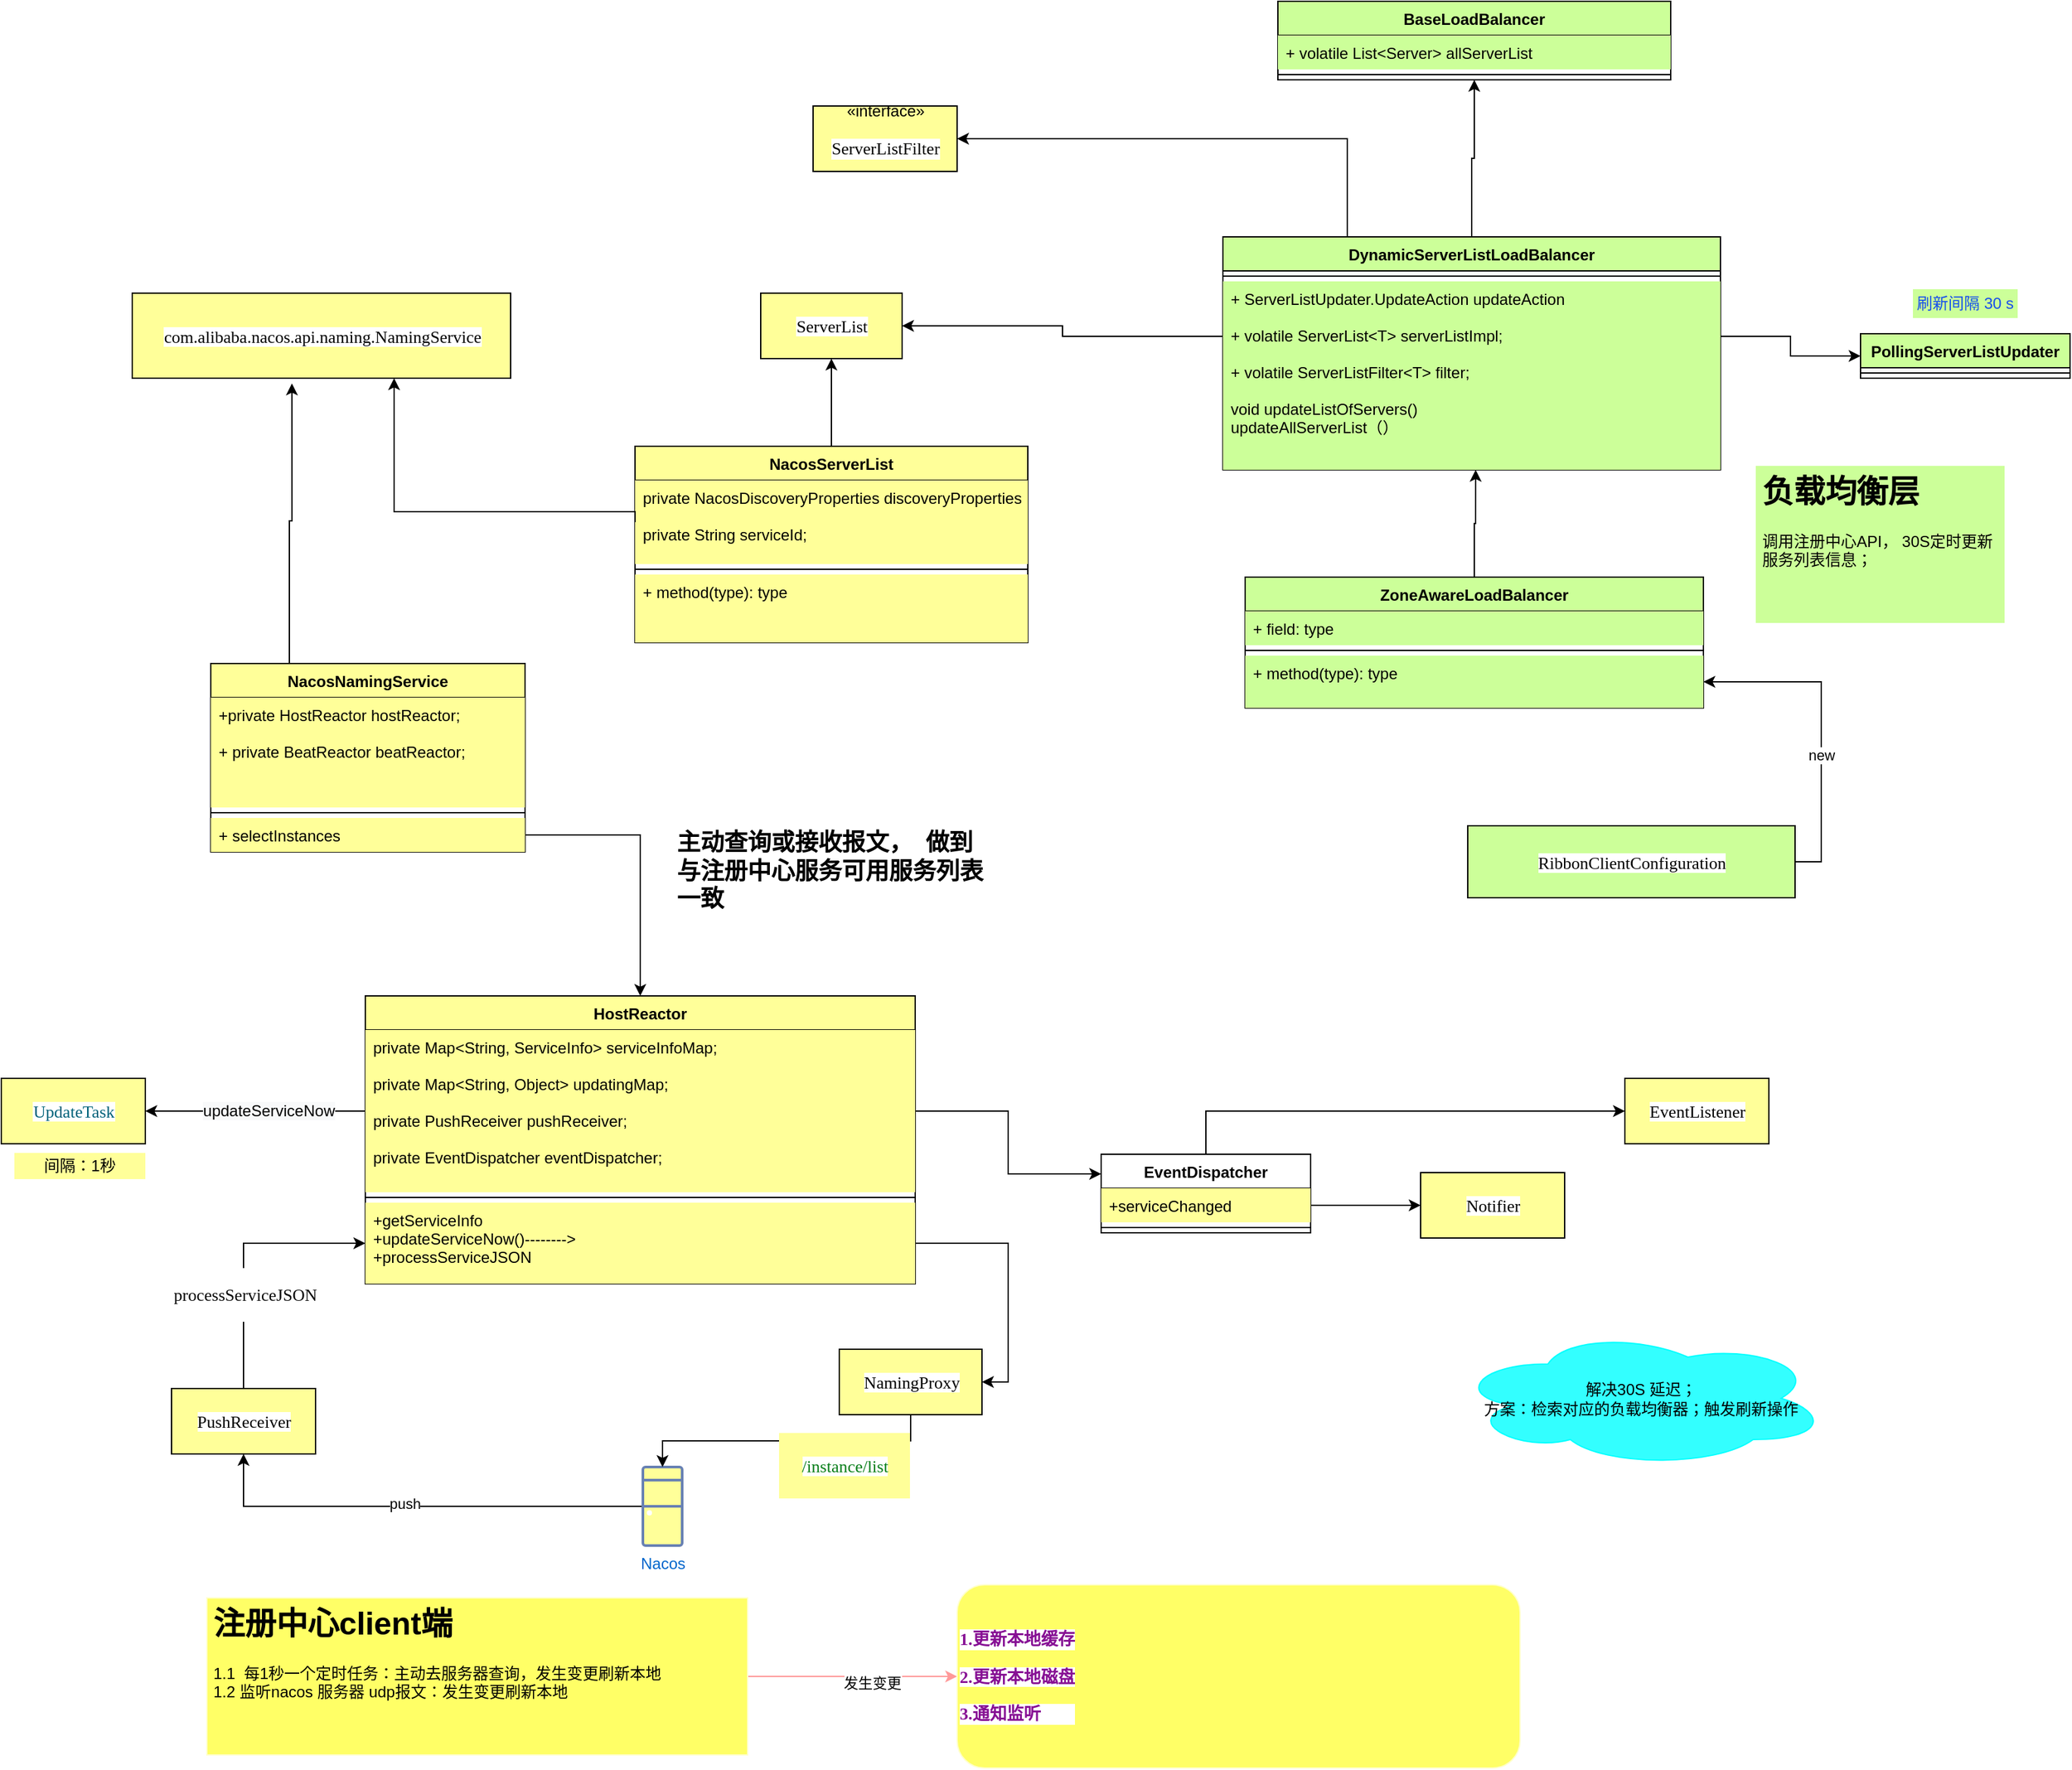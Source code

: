 <mxfile version="13.4.0" type="github">
  <diagram id="Bwv9xqrOqmptgt_3RMvC" name="Page-1">
    <mxGraphModel dx="2500" dy="896" grid="1" gridSize="10" guides="1" tooltips="1" connect="1" arrows="1" fold="1" page="1" pageScale="1" pageWidth="827" pageHeight="1169" math="0" shadow="0">
      <root>
        <mxCell id="0" />
        <mxCell id="1" parent="0" />
        <mxCell id="RtbQGg_SyMQbAYhRFNJj-10" style="edgeStyle=orthogonalEdgeStyle;rounded=0;orthogonalLoop=1;jettySize=auto;html=1;exitX=0.5;exitY=0;exitDx=0;exitDy=0;entryX=0.5;entryY=1;entryDx=0;entryDy=0;fillColor=#CCFF99;" edge="1" parent="1" source="RtbQGg_SyMQbAYhRFNJj-5" target="RtbQGg_SyMQbAYhRFNJj-1">
          <mxGeometry relative="1" as="geometry">
            <mxPoint x="366" y="269.01" as="targetPoint" />
          </mxGeometry>
        </mxCell>
        <mxCell id="RtbQGg_SyMQbAYhRFNJj-32" style="edgeStyle=orthogonalEdgeStyle;rounded=0;orthogonalLoop=1;jettySize=auto;html=1;exitX=0.25;exitY=0;exitDx=0;exitDy=0;entryX=1;entryY=0.5;entryDx=0;entryDy=0;" edge="1" parent="1" source="RtbQGg_SyMQbAYhRFNJj-5" target="RtbQGg_SyMQbAYhRFNJj-31">
          <mxGeometry relative="1" as="geometry" />
        </mxCell>
        <mxCell id="RtbQGg_SyMQbAYhRFNJj-5" value="DynamicServerListLoadBalancer" style="swimlane;fontStyle=1;align=center;verticalAlign=top;childLayout=stackLayout;horizontal=1;startSize=26;horizontalStack=0;resizeParent=1;resizeParentMax=0;resizeLast=0;collapsible=1;marginBottom=0;fillColor=#CCFF99;" vertex="1" parent="1">
          <mxGeometry x="173" y="370" width="380" height="178" as="geometry" />
        </mxCell>
        <mxCell id="RtbQGg_SyMQbAYhRFNJj-7" value="" style="line;strokeWidth=1;fillColor=#CCFF99;align=left;verticalAlign=middle;spacingTop=-1;spacingLeft=3;spacingRight=3;rotatable=0;labelPosition=right;points=[];portConstraint=eastwest;" vertex="1" parent="RtbQGg_SyMQbAYhRFNJj-5">
          <mxGeometry y="26" width="380" height="8" as="geometry" />
        </mxCell>
        <mxCell id="RtbQGg_SyMQbAYhRFNJj-6" value="+ ServerListUpdater.UpdateAction updateAction&#xa;&#xa;+ volatile ServerList&lt;T&gt; serverListImpl;&#xa;&#xa;+ volatile ServerListFilter&lt;T&gt; filter;" style="text;strokeColor=none;fillColor=#CCFF99;align=left;verticalAlign=top;spacingLeft=4;spacingRight=4;overflow=hidden;rotatable=0;points=[[0,0.5],[1,0.5]];portConstraint=eastwest;" vertex="1" parent="RtbQGg_SyMQbAYhRFNJj-5">
          <mxGeometry y="34" width="380" height="84" as="geometry" />
        </mxCell>
        <mxCell id="RtbQGg_SyMQbAYhRFNJj-8" value=" void updateListOfServers()&#xa;updateAllServerList（）" style="text;strokeColor=none;fillColor=#CCFF99;align=left;verticalAlign=top;spacingLeft=4;spacingRight=4;overflow=hidden;rotatable=0;points=[[0,0.5],[1,0.5]];portConstraint=eastwest;" vertex="1" parent="RtbQGg_SyMQbAYhRFNJj-5">
          <mxGeometry y="118" width="380" height="60" as="geometry" />
        </mxCell>
        <mxCell id="RtbQGg_SyMQbAYhRFNJj-15" style="edgeStyle=orthogonalEdgeStyle;rounded=0;orthogonalLoop=1;jettySize=auto;html=1;exitX=0.5;exitY=0;exitDx=0;exitDy=0;entryX=0.508;entryY=1;entryDx=0;entryDy=0;entryPerimeter=0;fillColor=#CCFF99;" edge="1" parent="1" source="RtbQGg_SyMQbAYhRFNJj-11" target="RtbQGg_SyMQbAYhRFNJj-8">
          <mxGeometry relative="1" as="geometry" />
        </mxCell>
        <mxCell id="RtbQGg_SyMQbAYhRFNJj-17" style="edgeStyle=orthogonalEdgeStyle;rounded=0;orthogonalLoop=1;jettySize=auto;html=1;exitX=1;exitY=0.5;exitDx=0;exitDy=0;" edge="1" parent="1" source="RtbQGg_SyMQbAYhRFNJj-16" target="RtbQGg_SyMQbAYhRFNJj-14">
          <mxGeometry relative="1" as="geometry" />
        </mxCell>
        <mxCell id="RtbQGg_SyMQbAYhRFNJj-18" value="new" style="edgeLabel;html=1;align=center;verticalAlign=middle;resizable=0;points=[];" vertex="1" connectable="0" parent="RtbQGg_SyMQbAYhRFNJj-17">
          <mxGeometry x="-0.18" relative="1" as="geometry">
            <mxPoint as="offset" />
          </mxGeometry>
        </mxCell>
        <mxCell id="RtbQGg_SyMQbAYhRFNJj-16" value="&lt;pre style=&quot;background-color: #ffffff ; color: #080808 ; font-family: &amp;#34;jetbrains mono&amp;#34; ; font-size: 9.8pt&quot;&gt;&lt;span style=&quot;color: #000000&quot;&gt;RibbonClientConfiguration&lt;/span&gt;&lt;/pre&gt;" style="html=1;fillColor=#CCFF99;" vertex="1" parent="1">
          <mxGeometry x="360" y="820" width="250" height="55" as="geometry" />
        </mxCell>
        <mxCell id="RtbQGg_SyMQbAYhRFNJj-19" value="&lt;pre style=&quot;background-color: #ffffff ; color: #080808 ; font-family: &amp;#34;jetbrains mono&amp;#34; ; font-size: 9.8pt&quot;&gt;&lt;span style=&quot;color: #000000&quot;&gt;ServerList&lt;/span&gt;&lt;/pre&gt;" style="html=1;fillColor=#FFFF99;" vertex="1" parent="1">
          <mxGeometry x="-180" y="413" width="108" height="50" as="geometry" />
        </mxCell>
        <mxCell id="RtbQGg_SyMQbAYhRFNJj-20" style="edgeStyle=orthogonalEdgeStyle;rounded=0;orthogonalLoop=1;jettySize=auto;html=1;exitX=0;exitY=0.5;exitDx=0;exitDy=0;entryX=1;entryY=0.5;entryDx=0;entryDy=0;" edge="1" parent="1" source="RtbQGg_SyMQbAYhRFNJj-6" target="RtbQGg_SyMQbAYhRFNJj-19">
          <mxGeometry relative="1" as="geometry" />
        </mxCell>
        <mxCell id="RtbQGg_SyMQbAYhRFNJj-26" style="edgeStyle=orthogonalEdgeStyle;rounded=0;orthogonalLoop=1;jettySize=auto;html=1;exitX=0.5;exitY=0;exitDx=0;exitDy=0;entryX=0.5;entryY=1;entryDx=0;entryDy=0;fillColor=#FFFF99;" edge="1" parent="1" source="RtbQGg_SyMQbAYhRFNJj-22" target="RtbQGg_SyMQbAYhRFNJj-19">
          <mxGeometry relative="1" as="geometry" />
        </mxCell>
        <mxCell id="RtbQGg_SyMQbAYhRFNJj-22" value="NacosServerList" style="swimlane;fontStyle=1;align=center;verticalAlign=top;childLayout=stackLayout;horizontal=1;startSize=26;horizontalStack=0;resizeParent=1;resizeParentMax=0;resizeLast=0;collapsible=1;marginBottom=0;fillColor=#FFFF99;" vertex="1" parent="1">
          <mxGeometry x="-276" y="530" width="300" height="150" as="geometry" />
        </mxCell>
        <mxCell id="RtbQGg_SyMQbAYhRFNJj-23" value="private NacosDiscoveryProperties discoveryProperties;&#xa;&#xa;private String serviceId;" style="text;strokeColor=none;fillColor=#FFFF99;align=left;verticalAlign=top;spacingLeft=4;spacingRight=4;overflow=hidden;rotatable=0;points=[[0,0.5],[1,0.5]];portConstraint=eastwest;" vertex="1" parent="RtbQGg_SyMQbAYhRFNJj-22">
          <mxGeometry y="26" width="300" height="64" as="geometry" />
        </mxCell>
        <mxCell id="RtbQGg_SyMQbAYhRFNJj-24" value="" style="line;strokeWidth=1;fillColor=#FFFF99;align=left;verticalAlign=middle;spacingTop=-1;spacingLeft=3;spacingRight=3;rotatable=0;labelPosition=right;points=[];portConstraint=eastwest;" vertex="1" parent="RtbQGg_SyMQbAYhRFNJj-22">
          <mxGeometry y="90" width="300" height="8" as="geometry" />
        </mxCell>
        <mxCell id="RtbQGg_SyMQbAYhRFNJj-25" value="+ method(type): type" style="text;strokeColor=none;fillColor=#FFFF99;align=left;verticalAlign=top;spacingLeft=4;spacingRight=4;overflow=hidden;rotatable=0;points=[[0,0.5],[1,0.5]];portConstraint=eastwest;" vertex="1" parent="RtbQGg_SyMQbAYhRFNJj-22">
          <mxGeometry y="98" width="300" height="52" as="geometry" />
        </mxCell>
        <mxCell id="RtbQGg_SyMQbAYhRFNJj-27" value="&lt;pre style=&quot;background-color: rgb(255 , 255 , 255)&quot;&gt;&lt;font face=&quot;JetBrains Mono&quot;&gt;&lt;span style=&quot;font-size: 13.067px&quot;&gt;com.alibaba.nacos.api.naming.NamingService&lt;/span&gt;&lt;/font&gt;&lt;font color=&quot;#080808&quot; face=&quot;JetBrains Mono&quot;&gt;&lt;span style=&quot;font-size: 9.8pt&quot;&gt;&lt;br&gt;&lt;/span&gt;&lt;/font&gt;&lt;/pre&gt;" style="html=1;fillColor=#FFFF99;" vertex="1" parent="1">
          <mxGeometry x="-660" y="413" width="289" height="65" as="geometry" />
        </mxCell>
        <mxCell id="RtbQGg_SyMQbAYhRFNJj-29" style="edgeStyle=orthogonalEdgeStyle;rounded=0;orthogonalLoop=1;jettySize=auto;html=1;exitX=0;exitY=0.5;exitDx=0;exitDy=0;fillColor=#FFFF99;" edge="1" parent="1" source="RtbQGg_SyMQbAYhRFNJj-23" target="RtbQGg_SyMQbAYhRFNJj-27">
          <mxGeometry relative="1" as="geometry">
            <mxPoint x="-480" y="478" as="targetPoint" />
            <Array as="points">
              <mxPoint x="-276" y="580" />
              <mxPoint x="-460" y="580" />
            </Array>
          </mxGeometry>
        </mxCell>
        <mxCell id="RtbQGg_SyMQbAYhRFNJj-31" value="«interface»&lt;br&gt;&lt;pre style=&quot;background-color: #ffffff ; color: #080808 ; font-family: &amp;#34;jetbrains mono&amp;#34; ; font-size: 9.8pt&quot;&gt;&lt;span style=&quot;color: #000000&quot;&gt;ServerListFilter&lt;/span&gt;&lt;/pre&gt;" style="html=1;fillColor=#FFFF99;" vertex="1" parent="1">
          <mxGeometry x="-140" y="270" width="110" height="50" as="geometry" />
        </mxCell>
        <mxCell id="RtbQGg_SyMQbAYhRFNJj-37" style="edgeStyle=orthogonalEdgeStyle;rounded=0;orthogonalLoop=1;jettySize=auto;html=1;exitX=0.25;exitY=0;exitDx=0;exitDy=0;entryX=0.422;entryY=1.062;entryDx=0;entryDy=0;entryPerimeter=0;fillColor=#FFFF99;" edge="1" parent="1" source="RtbQGg_SyMQbAYhRFNJj-33" target="RtbQGg_SyMQbAYhRFNJj-27">
          <mxGeometry relative="1" as="geometry" />
        </mxCell>
        <mxCell id="RtbQGg_SyMQbAYhRFNJj-33" value="NacosNamingService" style="swimlane;fontStyle=1;align=center;verticalAlign=top;childLayout=stackLayout;horizontal=1;startSize=26;horizontalStack=0;resizeParent=1;resizeParentMax=0;resizeLast=0;collapsible=1;marginBottom=0;fillColor=#FFFF99;" vertex="1" parent="1">
          <mxGeometry x="-600" y="696" width="240" height="144" as="geometry" />
        </mxCell>
        <mxCell id="RtbQGg_SyMQbAYhRFNJj-34" value="+private HostReactor hostReactor;&#xa;&#xa;+ private BeatReactor beatReactor;" style="text;strokeColor=none;fillColor=#FFFF99;align=left;verticalAlign=top;spacingLeft=4;spacingRight=4;overflow=hidden;rotatable=0;points=[[0,0.5],[1,0.5]];portConstraint=eastwest;" vertex="1" parent="RtbQGg_SyMQbAYhRFNJj-33">
          <mxGeometry y="26" width="240" height="84" as="geometry" />
        </mxCell>
        <mxCell id="RtbQGg_SyMQbAYhRFNJj-35" value="" style="line;strokeWidth=1;fillColor=#FFFF99;align=left;verticalAlign=middle;spacingTop=-1;spacingLeft=3;spacingRight=3;rotatable=0;labelPosition=right;points=[];portConstraint=eastwest;" vertex="1" parent="RtbQGg_SyMQbAYhRFNJj-33">
          <mxGeometry y="110" width="240" height="8" as="geometry" />
        </mxCell>
        <mxCell id="RtbQGg_SyMQbAYhRFNJj-36" value="+ selectInstances" style="text;strokeColor=none;fillColor=#FFFF99;align=left;verticalAlign=top;spacingLeft=4;spacingRight=4;overflow=hidden;rotatable=0;points=[[0,0.5],[1,0.5]];portConstraint=eastwest;" vertex="1" parent="RtbQGg_SyMQbAYhRFNJj-33">
          <mxGeometry y="118" width="240" height="26" as="geometry" />
        </mxCell>
        <mxCell id="RtbQGg_SyMQbAYhRFNJj-42" style="edgeStyle=orthogonalEdgeStyle;rounded=0;orthogonalLoop=1;jettySize=auto;html=1;exitX=1;exitY=0.5;exitDx=0;exitDy=0;fillColor=#FFFF99;" edge="1" parent="1" source="RtbQGg_SyMQbAYhRFNJj-36" target="RtbQGg_SyMQbAYhRFNJj-38">
          <mxGeometry relative="1" as="geometry" />
        </mxCell>
        <mxCell id="RtbQGg_SyMQbAYhRFNJj-1" value="BaseLoadBalancer" style="swimlane;fontStyle=1;align=center;verticalAlign=top;childLayout=stackLayout;horizontal=1;startSize=26;horizontalStack=0;resizeParent=1;resizeParentMax=0;resizeLast=0;collapsible=1;marginBottom=0;fillColor=#CCFF99;" vertex="1" parent="1">
          <mxGeometry x="215" y="190" width="300" height="60" as="geometry" />
        </mxCell>
        <mxCell id="RtbQGg_SyMQbAYhRFNJj-2" value="+ volatile List&lt;Server&gt; allServerList" style="text;strokeColor=none;fillColor=#CCFF99;align=left;verticalAlign=top;spacingLeft=4;spacingRight=4;overflow=hidden;rotatable=0;points=[[0,0.5],[1,0.5]];portConstraint=eastwest;" vertex="1" parent="RtbQGg_SyMQbAYhRFNJj-1">
          <mxGeometry y="26" width="300" height="26" as="geometry" />
        </mxCell>
        <mxCell id="RtbQGg_SyMQbAYhRFNJj-3" value="" style="line;strokeWidth=1;fillColor=#CCFF99;align=left;verticalAlign=middle;spacingTop=-1;spacingLeft=3;spacingRight=3;rotatable=0;labelPosition=right;points=[];portConstraint=eastwest;" vertex="1" parent="RtbQGg_SyMQbAYhRFNJj-1">
          <mxGeometry y="52" width="300" height="8" as="geometry" />
        </mxCell>
        <mxCell id="RtbQGg_SyMQbAYhRFNJj-38" value="HostReactor" style="swimlane;fontStyle=1;align=center;verticalAlign=top;childLayout=stackLayout;horizontal=1;startSize=26;horizontalStack=0;resizeParent=1;resizeParentMax=0;resizeLast=0;collapsible=1;marginBottom=0;fillColor=#FFFF99;" vertex="1" parent="1">
          <mxGeometry x="-482" y="950" width="420" height="220" as="geometry" />
        </mxCell>
        <mxCell id="RtbQGg_SyMQbAYhRFNJj-39" value="private Map&lt;String, ServiceInfo&gt; serviceInfoMap;&#xa;&#xa;private Map&lt;String, Object&gt; updatingMap;&#xa;&#xa;private PushReceiver pushReceiver;&#xa;&#xa;private EventDispatcher eventDispatcher;" style="text;strokeColor=none;fillColor=#FFFF99;align=left;verticalAlign=top;spacingLeft=4;spacingRight=4;overflow=hidden;rotatable=0;points=[[0,0.5],[1,0.5]];portConstraint=eastwest;" vertex="1" parent="RtbQGg_SyMQbAYhRFNJj-38">
          <mxGeometry y="26" width="420" height="124" as="geometry" />
        </mxCell>
        <mxCell id="RtbQGg_SyMQbAYhRFNJj-40" value="" style="line;strokeWidth=1;fillColor=#FFFF99;align=left;verticalAlign=middle;spacingTop=-1;spacingLeft=3;spacingRight=3;rotatable=0;labelPosition=right;points=[];portConstraint=eastwest;" vertex="1" parent="RtbQGg_SyMQbAYhRFNJj-38">
          <mxGeometry y="150" width="420" height="8" as="geometry" />
        </mxCell>
        <mxCell id="RtbQGg_SyMQbAYhRFNJj-41" value="+getServiceInfo&#xa;+updateServiceNow()--------&gt;&#xa;+processServiceJSON" style="text;strokeColor=none;fillColor=#FFFF99;align=left;verticalAlign=top;spacingLeft=4;spacingRight=4;overflow=hidden;rotatable=0;points=[[0,0.5],[1,0.5]];portConstraint=eastwest;" vertex="1" parent="RtbQGg_SyMQbAYhRFNJj-38">
          <mxGeometry y="158" width="420" height="62" as="geometry" />
        </mxCell>
        <mxCell id="RtbQGg_SyMQbAYhRFNJj-43" value="&lt;pre style=&quot;background-color: #ffffff ; color: #080808 ; font-family: &amp;#34;jetbrains mono&amp;#34; ; font-size: 9.8pt&quot;&gt;&lt;span style=&quot;color: #000000&quot;&gt;EventListener&lt;/span&gt;&lt;/pre&gt;" style="html=1;fillColor=#FFFF99;" vertex="1" parent="1">
          <mxGeometry x="480" y="1013" width="110" height="50" as="geometry" />
        </mxCell>
        <mxCell id="RtbQGg_SyMQbAYhRFNJj-45" style="edgeStyle=orthogonalEdgeStyle;rounded=0;orthogonalLoop=1;jettySize=auto;html=1;entryX=0;entryY=0.5;entryDx=0;entryDy=0;exitX=0.5;exitY=0;exitDx=0;exitDy=0;" edge="1" parent="1" source="RtbQGg_SyMQbAYhRFNJj-49" target="RtbQGg_SyMQbAYhRFNJj-43">
          <mxGeometry relative="1" as="geometry">
            <mxPoint x="170" y="1035" as="sourcePoint" />
          </mxGeometry>
        </mxCell>
        <mxCell id="RtbQGg_SyMQbAYhRFNJj-46" style="edgeStyle=orthogonalEdgeStyle;rounded=0;orthogonalLoop=1;jettySize=auto;html=1;exitX=1;exitY=0.5;exitDx=0;exitDy=0;entryX=0;entryY=0.25;entryDx=0;entryDy=0;" edge="1" parent="1" source="RtbQGg_SyMQbAYhRFNJj-39" target="RtbQGg_SyMQbAYhRFNJj-49">
          <mxGeometry relative="1" as="geometry">
            <mxPoint x="40" y="985" as="targetPoint" />
          </mxGeometry>
        </mxCell>
        <mxCell id="RtbQGg_SyMQbAYhRFNJj-47" value="&lt;pre style=&quot;background-color: #ffffff ; color: #080808 ; font-family: &amp;#34;jetbrains mono&amp;#34; ; font-size: 9.8pt&quot;&gt;&lt;span style=&quot;color: #00627a&quot;&gt;UpdateTask&lt;/span&gt;&lt;/pre&gt;" style="html=1;fillColor=#FFFF99;" vertex="1" parent="1">
          <mxGeometry x="-760" y="1013" width="110" height="50" as="geometry" />
        </mxCell>
        <mxCell id="RtbQGg_SyMQbAYhRFNJj-48" style="edgeStyle=orthogonalEdgeStyle;rounded=0;orthogonalLoop=1;jettySize=auto;html=1;exitX=0;exitY=0.5;exitDx=0;exitDy=0;entryX=1;entryY=0.5;entryDx=0;entryDy=0;fillColor=#FFFF99;" edge="1" parent="1" source="RtbQGg_SyMQbAYhRFNJj-39" target="RtbQGg_SyMQbAYhRFNJj-47">
          <mxGeometry relative="1" as="geometry" />
        </mxCell>
        <mxCell id="RtbQGg_SyMQbAYhRFNJj-68" value="&lt;span style=&quot;font-size: 12px ; text-align: left ; background-color: rgb(248 , 249 , 250)&quot;&gt;updateServiceNow&lt;/span&gt;" style="edgeLabel;html=1;align=center;verticalAlign=middle;resizable=0;points=[];fillColor=#FFFF99;" vertex="1" connectable="0" parent="RtbQGg_SyMQbAYhRFNJj-48">
          <mxGeometry x="-0.111" relative="1" as="geometry">
            <mxPoint as="offset" />
          </mxGeometry>
        </mxCell>
        <mxCell id="RtbQGg_SyMQbAYhRFNJj-53" value="&lt;pre style=&quot;background-color: #ffffff ; color: #080808 ; font-family: &amp;#34;jetbrains mono&amp;#34; ; font-size: 9.8pt&quot;&gt;&lt;span style=&quot;color: #000000&quot;&gt;Notifier&lt;/span&gt;&lt;/pre&gt;" style="html=1;fillColor=#FFFF99;" vertex="1" parent="1">
          <mxGeometry x="324" y="1085" width="110" height="50" as="geometry" />
        </mxCell>
        <mxCell id="RtbQGg_SyMQbAYhRFNJj-54" style="edgeStyle=orthogonalEdgeStyle;rounded=0;orthogonalLoop=1;jettySize=auto;html=1;exitX=1;exitY=0.5;exitDx=0;exitDy=0;entryX=0;entryY=0.5;entryDx=0;entryDy=0;" edge="1" parent="1" source="RtbQGg_SyMQbAYhRFNJj-52" target="RtbQGg_SyMQbAYhRFNJj-53">
          <mxGeometry relative="1" as="geometry" />
        </mxCell>
        <mxCell id="RtbQGg_SyMQbAYhRFNJj-56" style="edgeStyle=orthogonalEdgeStyle;rounded=0;orthogonalLoop=1;jettySize=auto;html=1;exitX=0;exitY=0.5;exitDx=0;exitDy=0;exitPerimeter=0;fillColor=#FFFF99;" edge="1" parent="1" source="RtbQGg_SyMQbAYhRFNJj-55" target="RtbQGg_SyMQbAYhRFNJj-58">
          <mxGeometry relative="1" as="geometry" />
        </mxCell>
        <mxCell id="RtbQGg_SyMQbAYhRFNJj-59" value="push" style="edgeLabel;html=1;align=center;verticalAlign=middle;resizable=0;points=[];fillColor=#FFFF99;" vertex="1" connectable="0" parent="RtbQGg_SyMQbAYhRFNJj-56">
          <mxGeometry x="0.057" y="-2" relative="1" as="geometry">
            <mxPoint as="offset" />
          </mxGeometry>
        </mxCell>
        <mxCell id="RtbQGg_SyMQbAYhRFNJj-70" value="PollingServerListUpdater" style="swimlane;fontStyle=1;align=center;verticalAlign=top;childLayout=stackLayout;horizontal=1;startSize=26;horizontalStack=0;resizeParent=1;resizeParentMax=0;resizeLast=0;collapsible=1;marginBottom=0;fillColor=#CCFF99;" vertex="1" parent="1">
          <mxGeometry x="660" y="444" width="160" height="34" as="geometry" />
        </mxCell>
        <mxCell id="RtbQGg_SyMQbAYhRFNJj-72" value="" style="line;strokeWidth=1;fillColor=#CCFF99;align=left;verticalAlign=middle;spacingTop=-1;spacingLeft=3;spacingRight=3;rotatable=0;labelPosition=right;points=[];portConstraint=eastwest;" vertex="1" parent="RtbQGg_SyMQbAYhRFNJj-70">
          <mxGeometry y="26" width="160" height="8" as="geometry" />
        </mxCell>
        <mxCell id="RtbQGg_SyMQbAYhRFNJj-55" value="Nacos" style="fontColor=#0066CC;verticalAlign=top;verticalLabelPosition=bottom;labelPosition=center;align=center;html=1;outlineConnect=0;fillColor=#FFFF99;strokeColor=#6881B3;gradientColor=none;gradientDirection=north;strokeWidth=2;shape=mxgraph.networks.desktop_pc;" vertex="1" parent="1">
          <mxGeometry x="-270" y="1310" width="30" height="60" as="geometry" />
        </mxCell>
        <mxCell id="RtbQGg_SyMQbAYhRFNJj-60" value="&lt;pre style=&quot;background-color: #ffffff ; color: #080808 ; font-family: &amp;#34;jetbrains mono&amp;#34; ; font-size: 9.8pt&quot;&gt;&lt;br&gt;&lt;/pre&gt;" style="edgeStyle=orthogonalEdgeStyle;rounded=0;orthogonalLoop=1;jettySize=auto;html=1;exitX=0.5;exitY=0;exitDx=0;exitDy=0;fillColor=#FFFF99;" edge="1" parent="1" source="RtbQGg_SyMQbAYhRFNJj-58" target="RtbQGg_SyMQbAYhRFNJj-41">
          <mxGeometry relative="1" as="geometry" />
        </mxCell>
        <mxCell id="RtbQGg_SyMQbAYhRFNJj-61" value="&lt;pre style=&quot;color: rgb(8 , 8 , 8) ; font-family: &amp;#34;jetbrains mono&amp;#34; ; font-size: 9.8pt&quot;&gt;processServiceJSON&lt;/pre&gt;" style="edgeLabel;html=1;align=center;verticalAlign=middle;resizable=0;points=[];fillColor=#FFFF99;" vertex="1" connectable="0" parent="RtbQGg_SyMQbAYhRFNJj-60">
          <mxGeometry x="-0.294" y="-1" relative="1" as="geometry">
            <mxPoint as="offset" />
          </mxGeometry>
        </mxCell>
        <mxCell id="RtbQGg_SyMQbAYhRFNJj-58" value="&lt;pre style=&quot;background-color: #ffffff ; color: #080808 ; font-family: &amp;#34;jetbrains mono&amp;#34; ; font-size: 9.8pt&quot;&gt;&lt;span style=&quot;color: #000000&quot;&gt;PushReceiver&lt;/span&gt;&lt;/pre&gt;" style="html=1;fillColor=#FFFF99;" vertex="1" parent="1">
          <mxGeometry x="-630" y="1250" width="110" height="50" as="geometry" />
        </mxCell>
        <mxCell id="RtbQGg_SyMQbAYhRFNJj-65" style="edgeStyle=orthogonalEdgeStyle;rounded=0;orthogonalLoop=1;jettySize=auto;html=1;exitX=0.5;exitY=1;exitDx=0;exitDy=0;fillColor=#FFFF99;" edge="1" parent="1" source="RtbQGg_SyMQbAYhRFNJj-63" target="RtbQGg_SyMQbAYhRFNJj-55">
          <mxGeometry relative="1" as="geometry" />
        </mxCell>
        <mxCell id="RtbQGg_SyMQbAYhRFNJj-66" value="pull" style="edgeLabel;html=1;align=center;verticalAlign=middle;resizable=0;points=[];fillColor=#FFFF99;" vertex="1" connectable="0" parent="RtbQGg_SyMQbAYhRFNJj-65">
          <mxGeometry x="-0.183" relative="1" as="geometry">
            <mxPoint as="offset" />
          </mxGeometry>
        </mxCell>
        <mxCell id="RtbQGg_SyMQbAYhRFNJj-63" value="&lt;pre style=&quot;background-color: #ffffff ; color: #080808 ; font-family: &amp;#34;jetbrains mono&amp;#34; ; font-size: 9.8pt&quot;&gt;&lt;span style=&quot;color: #000000&quot;&gt;NamingProxy&lt;/span&gt;&lt;/pre&gt;" style="html=1;fillColor=#FFFF99;" vertex="1" parent="1">
          <mxGeometry x="-120" y="1220" width="109" height="50" as="geometry" />
        </mxCell>
        <mxCell id="RtbQGg_SyMQbAYhRFNJj-64" style="edgeStyle=orthogonalEdgeStyle;rounded=0;orthogonalLoop=1;jettySize=auto;html=1;entryX=1;entryY=0.5;entryDx=0;entryDy=0;fillColor=#FFFF99;" edge="1" parent="1" source="RtbQGg_SyMQbAYhRFNJj-41" target="RtbQGg_SyMQbAYhRFNJj-63">
          <mxGeometry relative="1" as="geometry" />
        </mxCell>
        <mxCell id="RtbQGg_SyMQbAYhRFNJj-67" value="&lt;pre style=&quot;background-color: #ffffff ; color: #080808 ; font-family: &amp;#34;jetbrains mono&amp;#34; ; font-size: 9.8pt&quot;&gt;&lt;span style=&quot;color: #067d17&quot;&gt;/instance/list&lt;/span&gt;&lt;/pre&gt;" style="text;html=1;align=center;verticalAlign=middle;resizable=0;points=[];autosize=1;fillColor=#FFFF99;" vertex="1" parent="1">
          <mxGeometry x="-166" y="1284" width="100" height="50" as="geometry" />
        </mxCell>
        <mxCell id="RtbQGg_SyMQbAYhRFNJj-69" value="间隔：1秒" style="text;html=1;strokeColor=none;fillColor=#FFFF99;align=center;verticalAlign=middle;whiteSpace=wrap;rounded=0;" vertex="1" parent="1">
          <mxGeometry x="-750" y="1070" width="100" height="20" as="geometry" />
        </mxCell>
        <mxCell id="RtbQGg_SyMQbAYhRFNJj-11" value="ZoneAwareLoadBalancer" style="swimlane;fontStyle=1;align=center;verticalAlign=top;childLayout=stackLayout;horizontal=1;startSize=26;horizontalStack=0;resizeParent=1;resizeParentMax=0;resizeLast=0;collapsible=1;marginBottom=0;fillColor=#CCFF99;" vertex="1" parent="1">
          <mxGeometry x="190" y="630" width="350" height="100" as="geometry" />
        </mxCell>
        <mxCell id="RtbQGg_SyMQbAYhRFNJj-12" value="+ field: type" style="text;strokeColor=none;fillColor=#CCFF99;align=left;verticalAlign=top;spacingLeft=4;spacingRight=4;overflow=hidden;rotatable=0;points=[[0,0.5],[1,0.5]];portConstraint=eastwest;" vertex="1" parent="RtbQGg_SyMQbAYhRFNJj-11">
          <mxGeometry y="26" width="350" height="26" as="geometry" />
        </mxCell>
        <mxCell id="RtbQGg_SyMQbAYhRFNJj-13" value="" style="line;strokeWidth=1;fillColor=#CCFF99;align=left;verticalAlign=middle;spacingTop=-1;spacingLeft=3;spacingRight=3;rotatable=0;labelPosition=right;points=[];portConstraint=eastwest;" vertex="1" parent="RtbQGg_SyMQbAYhRFNJj-11">
          <mxGeometry y="52" width="350" height="8" as="geometry" />
        </mxCell>
        <mxCell id="RtbQGg_SyMQbAYhRFNJj-14" value="+ method(type): type" style="text;strokeColor=none;fillColor=#CCFF99;align=left;verticalAlign=top;spacingLeft=4;spacingRight=4;overflow=hidden;rotatable=0;points=[[0,0.5],[1,0.5]];portConstraint=eastwest;" vertex="1" parent="RtbQGg_SyMQbAYhRFNJj-11">
          <mxGeometry y="60" width="350" height="40" as="geometry" />
        </mxCell>
        <mxCell id="RtbQGg_SyMQbAYhRFNJj-74" value="&lt;font color=&quot;#1750eb&quot;&gt;刷新间隔 30 s&lt;/font&gt;" style="text;html=1;strokeColor=none;fillColor=#CCFF99;align=center;verticalAlign=middle;whiteSpace=wrap;rounded=0;" vertex="1" parent="1">
          <mxGeometry x="700" y="410" width="80" height="22" as="geometry" />
        </mxCell>
        <mxCell id="RtbQGg_SyMQbAYhRFNJj-76" style="edgeStyle=orthogonalEdgeStyle;rounded=0;orthogonalLoop=1;jettySize=auto;html=1;exitX=1;exitY=0.5;exitDx=0;exitDy=0;entryX=0;entryY=0.5;entryDx=0;entryDy=0;fillColor=#CCFF99;" edge="1" parent="1" source="RtbQGg_SyMQbAYhRFNJj-6" target="RtbQGg_SyMQbAYhRFNJj-70">
          <mxGeometry relative="1" as="geometry" />
        </mxCell>
        <mxCell id="RtbQGg_SyMQbAYhRFNJj-77" value="&lt;h1&gt;负载均衡层&lt;/h1&gt;&lt;p&gt;调用注册中心API， 30S定时更新服务列表信息；&lt;/p&gt;" style="text;html=1;strokeColor=none;fillColor=#CCFF99;spacing=5;spacingTop=-20;whiteSpace=wrap;overflow=hidden;rounded=0;" vertex="1" parent="1">
          <mxGeometry x="580" y="545" width="190" height="120" as="geometry" />
        </mxCell>
        <mxCell id="RtbQGg_SyMQbAYhRFNJj-49" value="EventDispatcher" style="swimlane;fontStyle=1;align=center;verticalAlign=top;childLayout=stackLayout;horizontal=1;startSize=26;horizontalStack=0;resizeParent=1;resizeParentMax=0;resizeLast=0;collapsible=1;marginBottom=0;" vertex="1" parent="1">
          <mxGeometry x="80" y="1071" width="160" height="60" as="geometry" />
        </mxCell>
        <mxCell id="RtbQGg_SyMQbAYhRFNJj-52" value="+serviceChanged" style="text;strokeColor=none;fillColor=#FFFF99;align=left;verticalAlign=top;spacingLeft=4;spacingRight=4;overflow=hidden;rotatable=0;points=[[0,0.5],[1,0.5]];portConstraint=eastwest;" vertex="1" parent="RtbQGg_SyMQbAYhRFNJj-49">
          <mxGeometry y="26" width="160" height="26" as="geometry" />
        </mxCell>
        <mxCell id="RtbQGg_SyMQbAYhRFNJj-51" value="" style="line;strokeWidth=1;fillColor=none;align=left;verticalAlign=middle;spacingTop=-1;spacingLeft=3;spacingRight=3;rotatable=0;labelPosition=right;points=[];portConstraint=eastwest;" vertex="1" parent="RtbQGg_SyMQbAYhRFNJj-49">
          <mxGeometry y="52" width="160" height="8" as="geometry" />
        </mxCell>
        <mxCell id="RtbQGg_SyMQbAYhRFNJj-82" style="edgeStyle=orthogonalEdgeStyle;rounded=0;orthogonalLoop=1;jettySize=auto;html=1;exitX=1;exitY=0.5;exitDx=0;exitDy=0;entryX=0;entryY=0.5;entryDx=0;entryDy=0;strokeColor=#FF9999;fillColor=#FFFF99;" edge="1" parent="1" source="RtbQGg_SyMQbAYhRFNJj-80" target="RtbQGg_SyMQbAYhRFNJj-81">
          <mxGeometry relative="1" as="geometry" />
        </mxCell>
        <mxCell id="RtbQGg_SyMQbAYhRFNJj-83" value="发生变更" style="edgeLabel;html=1;align=center;verticalAlign=middle;resizable=0;points=[];" vertex="1" connectable="0" parent="RtbQGg_SyMQbAYhRFNJj-82">
          <mxGeometry x="0.168" y="-5" relative="1" as="geometry">
            <mxPoint x="1" as="offset" />
          </mxGeometry>
        </mxCell>
        <mxCell id="RtbQGg_SyMQbAYhRFNJj-80" value="&lt;h1&gt;注册中心client端&lt;/h1&gt;&lt;div&gt;1.1&amp;nbsp; 每1秒一个定时任务：主动去服务器查询，发生变更刷新本地&lt;/div&gt;&lt;div&gt;1.2 监听nacos 服务器 udp报文：发生变更刷新本地&lt;/div&gt;" style="text;html=1;strokeColor=#FFFFCC;fillColor=#FFFF66;spacing=5;spacingTop=-20;whiteSpace=wrap;overflow=hidden;rounded=0;" vertex="1" parent="1">
          <mxGeometry x="-603" y="1410" width="413" height="120" as="geometry" />
        </mxCell>
        <mxCell id="RtbQGg_SyMQbAYhRFNJj-81" value="&lt;pre style=&quot;background-color: rgb(255 , 255 , 255) ; font-family: &amp;#34;jetbrains mono&amp;#34; ; font-size: 9.8pt&quot;&gt;&lt;font color=&quot;#871094&quot;&gt;&lt;b&gt;1.更新本地缓存&lt;/b&gt;&lt;/font&gt;&lt;/pre&gt;&lt;pre style=&quot;background-color: rgb(255 , 255 , 255) ; font-family: &amp;#34;jetbrains mono&amp;#34; ; font-size: 9.8pt&quot;&gt;&lt;font color=&quot;#871094&quot;&gt;&lt;b&gt;2.更新本地磁盘&lt;/b&gt;&lt;/font&gt;&lt;/pre&gt;&lt;pre style=&quot;background-color: rgb(255 , 255 , 255) ; font-family: &amp;#34;jetbrains mono&amp;#34; ; font-size: 9.8pt&quot;&gt;&lt;font color=&quot;#871094&quot;&gt;&lt;b&gt;3.通知监听&lt;/b&gt;&lt;/font&gt;&lt;/pre&gt;" style="rounded=1;whiteSpace=wrap;html=1;strokeColor=#FFFFCC;fillColor=#FFFF66;align=left;" vertex="1" parent="1">
          <mxGeometry x="-30" y="1400" width="430" height="140" as="geometry" />
        </mxCell>
        <mxCell id="RtbQGg_SyMQbAYhRFNJj-84" value="&lt;b&gt;&lt;font style=&quot;font-size: 18px&quot;&gt;主动查询或接收报文，&amp;nbsp; 做到与注册中心服务可用服务列表一致&lt;/font&gt;&lt;/b&gt;" style="text;html=1;strokeColor=none;fillColor=none;align=left;verticalAlign=middle;whiteSpace=wrap;rounded=0;" vertex="1" parent="1">
          <mxGeometry x="-246" y="800" width="240" height="110" as="geometry" />
        </mxCell>
        <mxCell id="RtbQGg_SyMQbAYhRFNJj-88" value="解决30S 延迟；&lt;br&gt;方案：检索对应的负载均衡器；触发刷新操作" style="ellipse;shape=cloud;whiteSpace=wrap;html=1;strokeColor=#00FFFF;fillColor=#33FFFF;" vertex="1" parent="1">
          <mxGeometry x="350" y="1205" width="285" height="105" as="geometry" />
        </mxCell>
      </root>
    </mxGraphModel>
  </diagram>
</mxfile>
